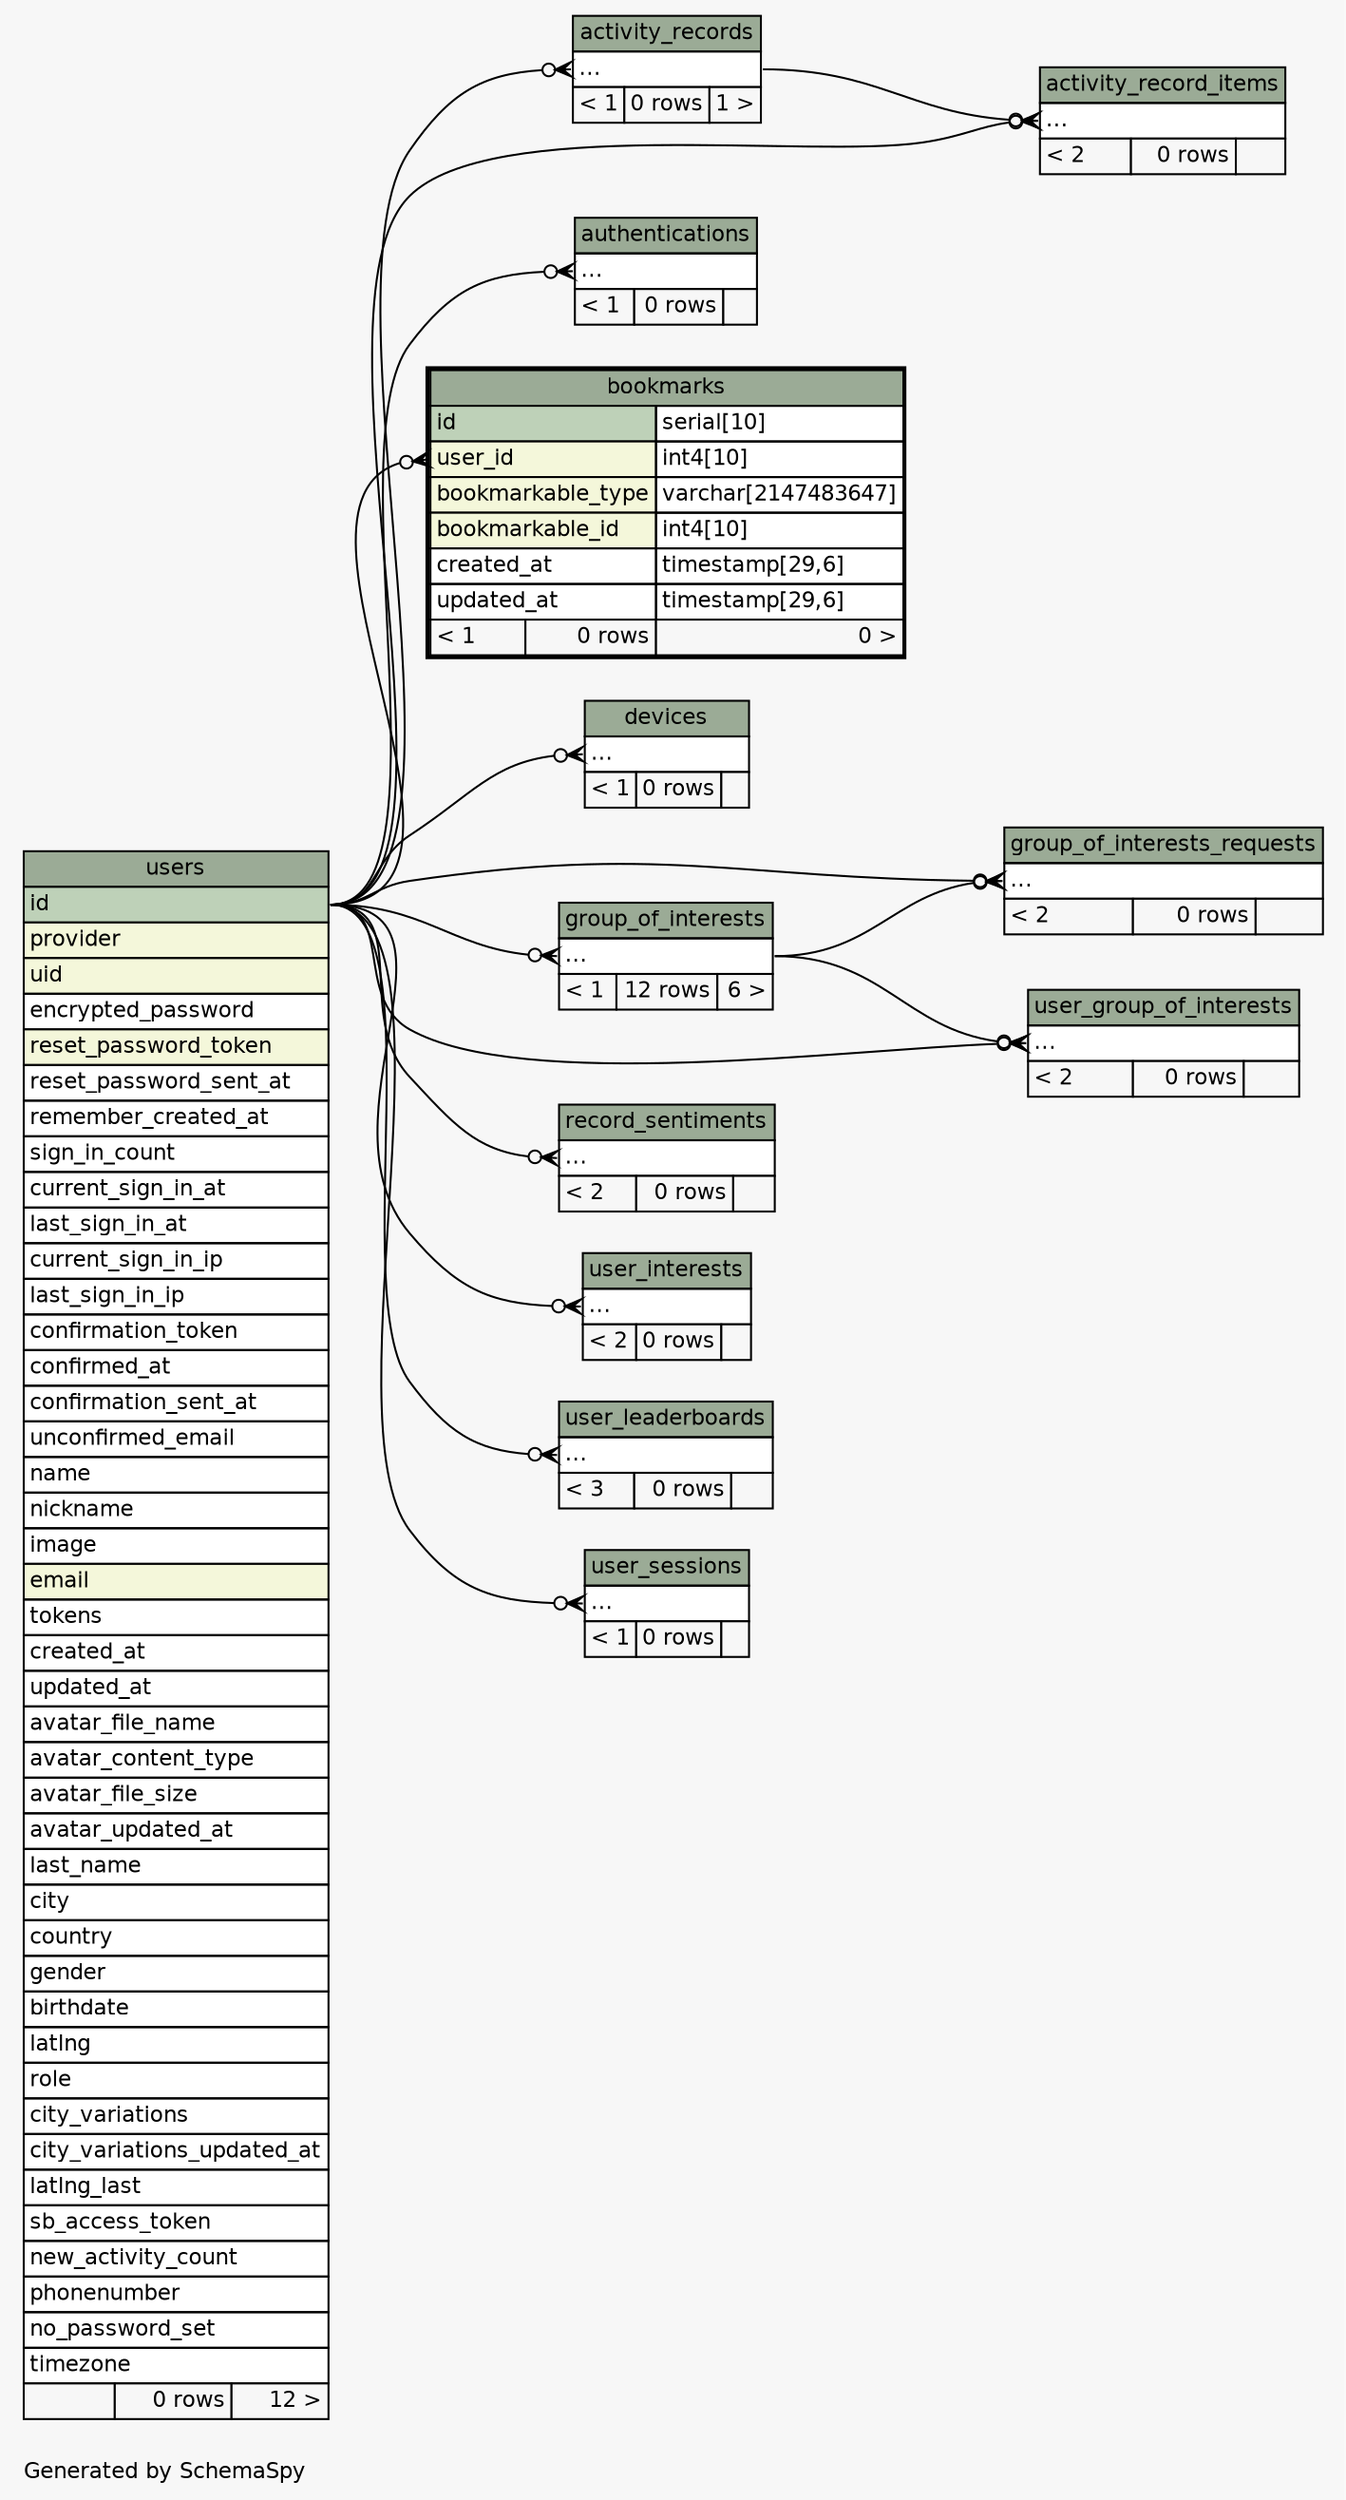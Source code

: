 // dot 2.38.0 on Linux 4.13.0-32-generic
// SchemaSpy rev 590
digraph "twoDegreesRelationshipsDiagram" {
  graph [
    rankdir="RL"
    bgcolor="#f7f7f7"
    label="\nGenerated by SchemaSpy"
    labeljust="l"
    nodesep="0.18"
    ranksep="0.46"
    fontname="Helvetica"
    fontsize="11"
  ];
  node [
    fontname="Helvetica"
    fontsize="11"
    shape="plaintext"
  ];
  edge [
    arrowsize="0.8"
  ];
  "activity_record_items":"elipses":w -> "activity_records":"elipses":e [arrowhead=none dir=back arrowtail=crowodot];
  "activity_record_items":"elipses":w -> "users":"id":e [arrowhead=none dir=back arrowtail=crowodot];
  "activity_records":"elipses":w -> "users":"id":e [arrowhead=none dir=back arrowtail=crowodot];
  "authentications":"elipses":w -> "users":"id":e [arrowhead=none dir=back arrowtail=crowodot];
  "bookmarks":"user_id":w -> "users":"id":e [arrowhead=none dir=back arrowtail=crowodot];
  "devices":"elipses":w -> "users":"id":e [arrowhead=none dir=back arrowtail=crowodot];
  "group_of_interests":"elipses":w -> "users":"id":e [arrowhead=none dir=back arrowtail=crowodot];
  "group_of_interests_requests":"elipses":w -> "group_of_interests":"elipses":e [arrowhead=none dir=back arrowtail=crowodot];
  "group_of_interests_requests":"elipses":w -> "users":"id":e [arrowhead=none dir=back arrowtail=crowodot];
  "record_sentiments":"elipses":w -> "users":"id":e [arrowhead=none dir=back arrowtail=crowodot];
  "user_group_of_interests":"elipses":w -> "group_of_interests":"elipses":e [arrowhead=none dir=back arrowtail=crowodot];
  "user_group_of_interests":"elipses":w -> "users":"id":e [arrowhead=none dir=back arrowtail=crowodot];
  "user_interests":"elipses":w -> "users":"id":e [arrowhead=none dir=back arrowtail=crowodot];
  "user_leaderboards":"elipses":w -> "users":"id":e [arrowhead=none dir=back arrowtail=crowodot];
  "user_sessions":"elipses":w -> "users":"id":e [arrowhead=none dir=back arrowtail=crowodot];
  "activity_record_items" [
    label=<
    <TABLE BORDER="0" CELLBORDER="1" CELLSPACING="0" BGCOLOR="#ffffff">
      <TR><TD COLSPAN="3" BGCOLOR="#9bab96" ALIGN="CENTER">activity_record_items</TD></TR>
      <TR><TD PORT="elipses" COLSPAN="3" ALIGN="LEFT">...</TD></TR>
      <TR><TD ALIGN="LEFT" BGCOLOR="#f7f7f7">&lt; 2</TD><TD ALIGN="RIGHT" BGCOLOR="#f7f7f7">0 rows</TD><TD ALIGN="RIGHT" BGCOLOR="#f7f7f7">  </TD></TR>
    </TABLE>>
    URL="activity_record_items.html"
    tooltip="activity_record_items"
  ];
  "activity_records" [
    label=<
    <TABLE BORDER="0" CELLBORDER="1" CELLSPACING="0" BGCOLOR="#ffffff">
      <TR><TD COLSPAN="3" BGCOLOR="#9bab96" ALIGN="CENTER">activity_records</TD></TR>
      <TR><TD PORT="elipses" COLSPAN="3" ALIGN="LEFT">...</TD></TR>
      <TR><TD ALIGN="LEFT" BGCOLOR="#f7f7f7">&lt; 1</TD><TD ALIGN="RIGHT" BGCOLOR="#f7f7f7">0 rows</TD><TD ALIGN="RIGHT" BGCOLOR="#f7f7f7">1 &gt;</TD></TR>
    </TABLE>>
    URL="activity_records.html"
    tooltip="activity_records"
  ];
  "authentications" [
    label=<
    <TABLE BORDER="0" CELLBORDER="1" CELLSPACING="0" BGCOLOR="#ffffff">
      <TR><TD COLSPAN="3" BGCOLOR="#9bab96" ALIGN="CENTER">authentications</TD></TR>
      <TR><TD PORT="elipses" COLSPAN="3" ALIGN="LEFT">...</TD></TR>
      <TR><TD ALIGN="LEFT" BGCOLOR="#f7f7f7">&lt; 1</TD><TD ALIGN="RIGHT" BGCOLOR="#f7f7f7">0 rows</TD><TD ALIGN="RIGHT" BGCOLOR="#f7f7f7">  </TD></TR>
    </TABLE>>
    URL="authentications.html"
    tooltip="authentications"
  ];
  "bookmarks" [
    label=<
    <TABLE BORDER="2" CELLBORDER="1" CELLSPACING="0" BGCOLOR="#ffffff">
      <TR><TD COLSPAN="3" BGCOLOR="#9bab96" ALIGN="CENTER">bookmarks</TD></TR>
      <TR><TD PORT="id" COLSPAN="2" BGCOLOR="#bed1b8" ALIGN="LEFT">id</TD><TD PORT="id.type" ALIGN="LEFT">serial[10]</TD></TR>
      <TR><TD PORT="user_id" COLSPAN="2" BGCOLOR="#f4f7da" ALIGN="LEFT">user_id</TD><TD PORT="user_id.type" ALIGN="LEFT">int4[10]</TD></TR>
      <TR><TD PORT="bookmarkable_type" COLSPAN="2" BGCOLOR="#f4f7da" ALIGN="LEFT">bookmarkable_type</TD><TD PORT="bookmarkable_type.type" ALIGN="LEFT">varchar[2147483647]</TD></TR>
      <TR><TD PORT="bookmarkable_id" COLSPAN="2" BGCOLOR="#f4f7da" ALIGN="LEFT">bookmarkable_id</TD><TD PORT="bookmarkable_id.type" ALIGN="LEFT">int4[10]</TD></TR>
      <TR><TD PORT="created_at" COLSPAN="2" ALIGN="LEFT">created_at</TD><TD PORT="created_at.type" ALIGN="LEFT">timestamp[29,6]</TD></TR>
      <TR><TD PORT="updated_at" COLSPAN="2" ALIGN="LEFT">updated_at</TD><TD PORT="updated_at.type" ALIGN="LEFT">timestamp[29,6]</TD></TR>
      <TR><TD ALIGN="LEFT" BGCOLOR="#f7f7f7">&lt; 1</TD><TD ALIGN="RIGHT" BGCOLOR="#f7f7f7">0 rows</TD><TD ALIGN="RIGHT" BGCOLOR="#f7f7f7">0 &gt;</TD></TR>
    </TABLE>>
    URL="bookmarks.html"
    tooltip="bookmarks"
  ];
  "devices" [
    label=<
    <TABLE BORDER="0" CELLBORDER="1" CELLSPACING="0" BGCOLOR="#ffffff">
      <TR><TD COLSPAN="3" BGCOLOR="#9bab96" ALIGN="CENTER">devices</TD></TR>
      <TR><TD PORT="elipses" COLSPAN="3" ALIGN="LEFT">...</TD></TR>
      <TR><TD ALIGN="LEFT" BGCOLOR="#f7f7f7">&lt; 1</TD><TD ALIGN="RIGHT" BGCOLOR="#f7f7f7">0 rows</TD><TD ALIGN="RIGHT" BGCOLOR="#f7f7f7">  </TD></TR>
    </TABLE>>
    URL="devices.html"
    tooltip="devices"
  ];
  "group_of_interests" [
    label=<
    <TABLE BORDER="0" CELLBORDER="1" CELLSPACING="0" BGCOLOR="#ffffff">
      <TR><TD COLSPAN="3" BGCOLOR="#9bab96" ALIGN="CENTER">group_of_interests</TD></TR>
      <TR><TD PORT="elipses" COLSPAN="3" ALIGN="LEFT">...</TD></TR>
      <TR><TD ALIGN="LEFT" BGCOLOR="#f7f7f7">&lt; 1</TD><TD ALIGN="RIGHT" BGCOLOR="#f7f7f7">12 rows</TD><TD ALIGN="RIGHT" BGCOLOR="#f7f7f7">6 &gt;</TD></TR>
    </TABLE>>
    URL="group_of_interests.html"
    tooltip="group_of_interests"
  ];
  "group_of_interests_requests" [
    label=<
    <TABLE BORDER="0" CELLBORDER="1" CELLSPACING="0" BGCOLOR="#ffffff">
      <TR><TD COLSPAN="3" BGCOLOR="#9bab96" ALIGN="CENTER">group_of_interests_requests</TD></TR>
      <TR><TD PORT="elipses" COLSPAN="3" ALIGN="LEFT">...</TD></TR>
      <TR><TD ALIGN="LEFT" BGCOLOR="#f7f7f7">&lt; 2</TD><TD ALIGN="RIGHT" BGCOLOR="#f7f7f7">0 rows</TD><TD ALIGN="RIGHT" BGCOLOR="#f7f7f7">  </TD></TR>
    </TABLE>>
    URL="group_of_interests_requests.html"
    tooltip="group_of_interests_requests"
  ];
  "record_sentiments" [
    label=<
    <TABLE BORDER="0" CELLBORDER="1" CELLSPACING="0" BGCOLOR="#ffffff">
      <TR><TD COLSPAN="3" BGCOLOR="#9bab96" ALIGN="CENTER">record_sentiments</TD></TR>
      <TR><TD PORT="elipses" COLSPAN="3" ALIGN="LEFT">...</TD></TR>
      <TR><TD ALIGN="LEFT" BGCOLOR="#f7f7f7">&lt; 2</TD><TD ALIGN="RIGHT" BGCOLOR="#f7f7f7">0 rows</TD><TD ALIGN="RIGHT" BGCOLOR="#f7f7f7">  </TD></TR>
    </TABLE>>
    URL="record_sentiments.html"
    tooltip="record_sentiments"
  ];
  "user_group_of_interests" [
    label=<
    <TABLE BORDER="0" CELLBORDER="1" CELLSPACING="0" BGCOLOR="#ffffff">
      <TR><TD COLSPAN="3" BGCOLOR="#9bab96" ALIGN="CENTER">user_group_of_interests</TD></TR>
      <TR><TD PORT="elipses" COLSPAN="3" ALIGN="LEFT">...</TD></TR>
      <TR><TD ALIGN="LEFT" BGCOLOR="#f7f7f7">&lt; 2</TD><TD ALIGN="RIGHT" BGCOLOR="#f7f7f7">0 rows</TD><TD ALIGN="RIGHT" BGCOLOR="#f7f7f7">  </TD></TR>
    </TABLE>>
    URL="user_group_of_interests.html"
    tooltip="user_group_of_interests"
  ];
  "user_interests" [
    label=<
    <TABLE BORDER="0" CELLBORDER="1" CELLSPACING="0" BGCOLOR="#ffffff">
      <TR><TD COLSPAN="3" BGCOLOR="#9bab96" ALIGN="CENTER">user_interests</TD></TR>
      <TR><TD PORT="elipses" COLSPAN="3" ALIGN="LEFT">...</TD></TR>
      <TR><TD ALIGN="LEFT" BGCOLOR="#f7f7f7">&lt; 2</TD><TD ALIGN="RIGHT" BGCOLOR="#f7f7f7">0 rows</TD><TD ALIGN="RIGHT" BGCOLOR="#f7f7f7">  </TD></TR>
    </TABLE>>
    URL="user_interests.html"
    tooltip="user_interests"
  ];
  "user_leaderboards" [
    label=<
    <TABLE BORDER="0" CELLBORDER="1" CELLSPACING="0" BGCOLOR="#ffffff">
      <TR><TD COLSPAN="3" BGCOLOR="#9bab96" ALIGN="CENTER">user_leaderboards</TD></TR>
      <TR><TD PORT="elipses" COLSPAN="3" ALIGN="LEFT">...</TD></TR>
      <TR><TD ALIGN="LEFT" BGCOLOR="#f7f7f7">&lt; 3</TD><TD ALIGN="RIGHT" BGCOLOR="#f7f7f7">0 rows</TD><TD ALIGN="RIGHT" BGCOLOR="#f7f7f7">  </TD></TR>
    </TABLE>>
    URL="user_leaderboards.html"
    tooltip="user_leaderboards"
  ];
  "user_sessions" [
    label=<
    <TABLE BORDER="0" CELLBORDER="1" CELLSPACING="0" BGCOLOR="#ffffff">
      <TR><TD COLSPAN="3" BGCOLOR="#9bab96" ALIGN="CENTER">user_sessions</TD></TR>
      <TR><TD PORT="elipses" COLSPAN="3" ALIGN="LEFT">...</TD></TR>
      <TR><TD ALIGN="LEFT" BGCOLOR="#f7f7f7">&lt; 1</TD><TD ALIGN="RIGHT" BGCOLOR="#f7f7f7">0 rows</TD><TD ALIGN="RIGHT" BGCOLOR="#f7f7f7">  </TD></TR>
    </TABLE>>
    URL="user_sessions.html"
    tooltip="user_sessions"
  ];
  "users" [
    label=<
    <TABLE BORDER="0" CELLBORDER="1" CELLSPACING="0" BGCOLOR="#ffffff">
      <TR><TD COLSPAN="3" BGCOLOR="#9bab96" ALIGN="CENTER">users</TD></TR>
      <TR><TD PORT="id" COLSPAN="3" BGCOLOR="#bed1b8" ALIGN="LEFT">id</TD></TR>
      <TR><TD PORT="provider" COLSPAN="3" BGCOLOR="#f4f7da" ALIGN="LEFT">provider</TD></TR>
      <TR><TD PORT="uid" COLSPAN="3" BGCOLOR="#f4f7da" ALIGN="LEFT">uid</TD></TR>
      <TR><TD PORT="encrypted_password" COLSPAN="3" ALIGN="LEFT">encrypted_password</TD></TR>
      <TR><TD PORT="reset_password_token" COLSPAN="3" BGCOLOR="#f4f7da" ALIGN="LEFT">reset_password_token</TD></TR>
      <TR><TD PORT="reset_password_sent_at" COLSPAN="3" ALIGN="LEFT">reset_password_sent_at</TD></TR>
      <TR><TD PORT="remember_created_at" COLSPAN="3" ALIGN="LEFT">remember_created_at</TD></TR>
      <TR><TD PORT="sign_in_count" COLSPAN="3" ALIGN="LEFT">sign_in_count</TD></TR>
      <TR><TD PORT="current_sign_in_at" COLSPAN="3" ALIGN="LEFT">current_sign_in_at</TD></TR>
      <TR><TD PORT="last_sign_in_at" COLSPAN="3" ALIGN="LEFT">last_sign_in_at</TD></TR>
      <TR><TD PORT="current_sign_in_ip" COLSPAN="3" ALIGN="LEFT">current_sign_in_ip</TD></TR>
      <TR><TD PORT="last_sign_in_ip" COLSPAN="3" ALIGN="LEFT">last_sign_in_ip</TD></TR>
      <TR><TD PORT="confirmation_token" COLSPAN="3" ALIGN="LEFT">confirmation_token</TD></TR>
      <TR><TD PORT="confirmed_at" COLSPAN="3" ALIGN="LEFT">confirmed_at</TD></TR>
      <TR><TD PORT="confirmation_sent_at" COLSPAN="3" ALIGN="LEFT">confirmation_sent_at</TD></TR>
      <TR><TD PORT="unconfirmed_email" COLSPAN="3" ALIGN="LEFT">unconfirmed_email</TD></TR>
      <TR><TD PORT="name" COLSPAN="3" ALIGN="LEFT">name</TD></TR>
      <TR><TD PORT="nickname" COLSPAN="3" ALIGN="LEFT">nickname</TD></TR>
      <TR><TD PORT="image" COLSPAN="3" ALIGN="LEFT">image</TD></TR>
      <TR><TD PORT="email" COLSPAN="3" BGCOLOR="#f4f7da" ALIGN="LEFT">email</TD></TR>
      <TR><TD PORT="tokens" COLSPAN="3" ALIGN="LEFT">tokens</TD></TR>
      <TR><TD PORT="created_at" COLSPAN="3" ALIGN="LEFT">created_at</TD></TR>
      <TR><TD PORT="updated_at" COLSPAN="3" ALIGN="LEFT">updated_at</TD></TR>
      <TR><TD PORT="avatar_file_name" COLSPAN="3" ALIGN="LEFT">avatar_file_name</TD></TR>
      <TR><TD PORT="avatar_content_type" COLSPAN="3" ALIGN="LEFT">avatar_content_type</TD></TR>
      <TR><TD PORT="avatar_file_size" COLSPAN="3" ALIGN="LEFT">avatar_file_size</TD></TR>
      <TR><TD PORT="avatar_updated_at" COLSPAN="3" ALIGN="LEFT">avatar_updated_at</TD></TR>
      <TR><TD PORT="last_name" COLSPAN="3" ALIGN="LEFT">last_name</TD></TR>
      <TR><TD PORT="city" COLSPAN="3" ALIGN="LEFT">city</TD></TR>
      <TR><TD PORT="country" COLSPAN="3" ALIGN="LEFT">country</TD></TR>
      <TR><TD PORT="gender" COLSPAN="3" ALIGN="LEFT">gender</TD></TR>
      <TR><TD PORT="birthdate" COLSPAN="3" ALIGN="LEFT">birthdate</TD></TR>
      <TR><TD PORT="latlng" COLSPAN="3" ALIGN="LEFT">latlng</TD></TR>
      <TR><TD PORT="role" COLSPAN="3" ALIGN="LEFT">role</TD></TR>
      <TR><TD PORT="city_variations" COLSPAN="3" ALIGN="LEFT">city_variations</TD></TR>
      <TR><TD PORT="city_variations_updated_at" COLSPAN="3" ALIGN="LEFT">city_variations_updated_at</TD></TR>
      <TR><TD PORT="latlng_last" COLSPAN="3" ALIGN="LEFT">latlng_last</TD></TR>
      <TR><TD PORT="sb_access_token" COLSPAN="3" ALIGN="LEFT">sb_access_token</TD></TR>
      <TR><TD PORT="new_activity_count" COLSPAN="3" ALIGN="LEFT">new_activity_count</TD></TR>
      <TR><TD PORT="phonenumber" COLSPAN="3" ALIGN="LEFT">phonenumber</TD></TR>
      <TR><TD PORT="no_password_set" COLSPAN="3" ALIGN="LEFT">no_password_set</TD></TR>
      <TR><TD PORT="timezone" COLSPAN="3" ALIGN="LEFT">timezone</TD></TR>
      <TR><TD ALIGN="LEFT" BGCOLOR="#f7f7f7">  </TD><TD ALIGN="RIGHT" BGCOLOR="#f7f7f7">0 rows</TD><TD ALIGN="RIGHT" BGCOLOR="#f7f7f7">12 &gt;</TD></TR>
    </TABLE>>
    URL="users.html"
    tooltip="users"
  ];
}
